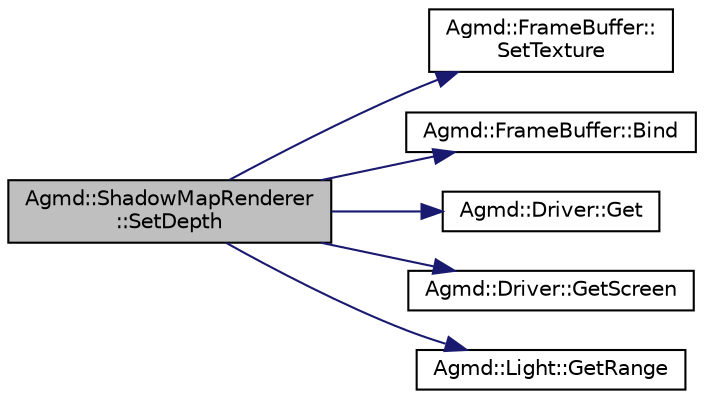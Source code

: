 digraph "Agmd::ShadowMapRenderer::SetDepth"
{
  edge [fontname="Helvetica",fontsize="10",labelfontname="Helvetica",labelfontsize="10"];
  node [fontname="Helvetica",fontsize="10",shape=record];
  rankdir="LR";
  Node1 [label="Agmd::ShadowMapRenderer\l::SetDepth",height=0.2,width=0.4,color="black", fillcolor="grey75", style="filled" fontcolor="black"];
  Node1 -> Node2 [color="midnightblue",fontsize="10",style="solid",fontname="Helvetica"];
  Node2 [label="Agmd::FrameBuffer::\lSetTexture",height=0.2,width=0.4,color="black", fillcolor="white", style="filled",URL="$class_agmd_1_1_frame_buffer.html#a76ffe93cffad0a95befbee4dc575487a"];
  Node1 -> Node3 [color="midnightblue",fontsize="10",style="solid",fontname="Helvetica"];
  Node3 [label="Agmd::FrameBuffer::Bind",height=0.2,width=0.4,color="black", fillcolor="white", style="filled",URL="$class_agmd_1_1_frame_buffer.html#adbe54d16610cf433ed300797795d51f4"];
  Node1 -> Node4 [color="midnightblue",fontsize="10",style="solid",fontname="Helvetica"];
  Node4 [label="Agmd::Driver::Get",height=0.2,width=0.4,color="black", fillcolor="white", style="filled",URL="$class_agmd_1_1_driver.html#aedf84a4d782cbaad6a5d5eb1fd17b682"];
  Node1 -> Node5 [color="midnightblue",fontsize="10",style="solid",fontname="Helvetica"];
  Node5 [label="Agmd::Driver::GetScreen",height=0.2,width=0.4,color="black", fillcolor="white", style="filled",URL="$class_agmd_1_1_driver.html#a94ddb55c49236dc19039b0ff01b6c90e"];
  Node1 -> Node6 [color="midnightblue",fontsize="10",style="solid",fontname="Helvetica"];
  Node6 [label="Agmd::Light::GetRange",height=0.2,width=0.4,color="black", fillcolor="white", style="filled",URL="$class_agmd_1_1_light.html#a4bb9bc1f2e826cefd3bea9965bf42825"];
}
